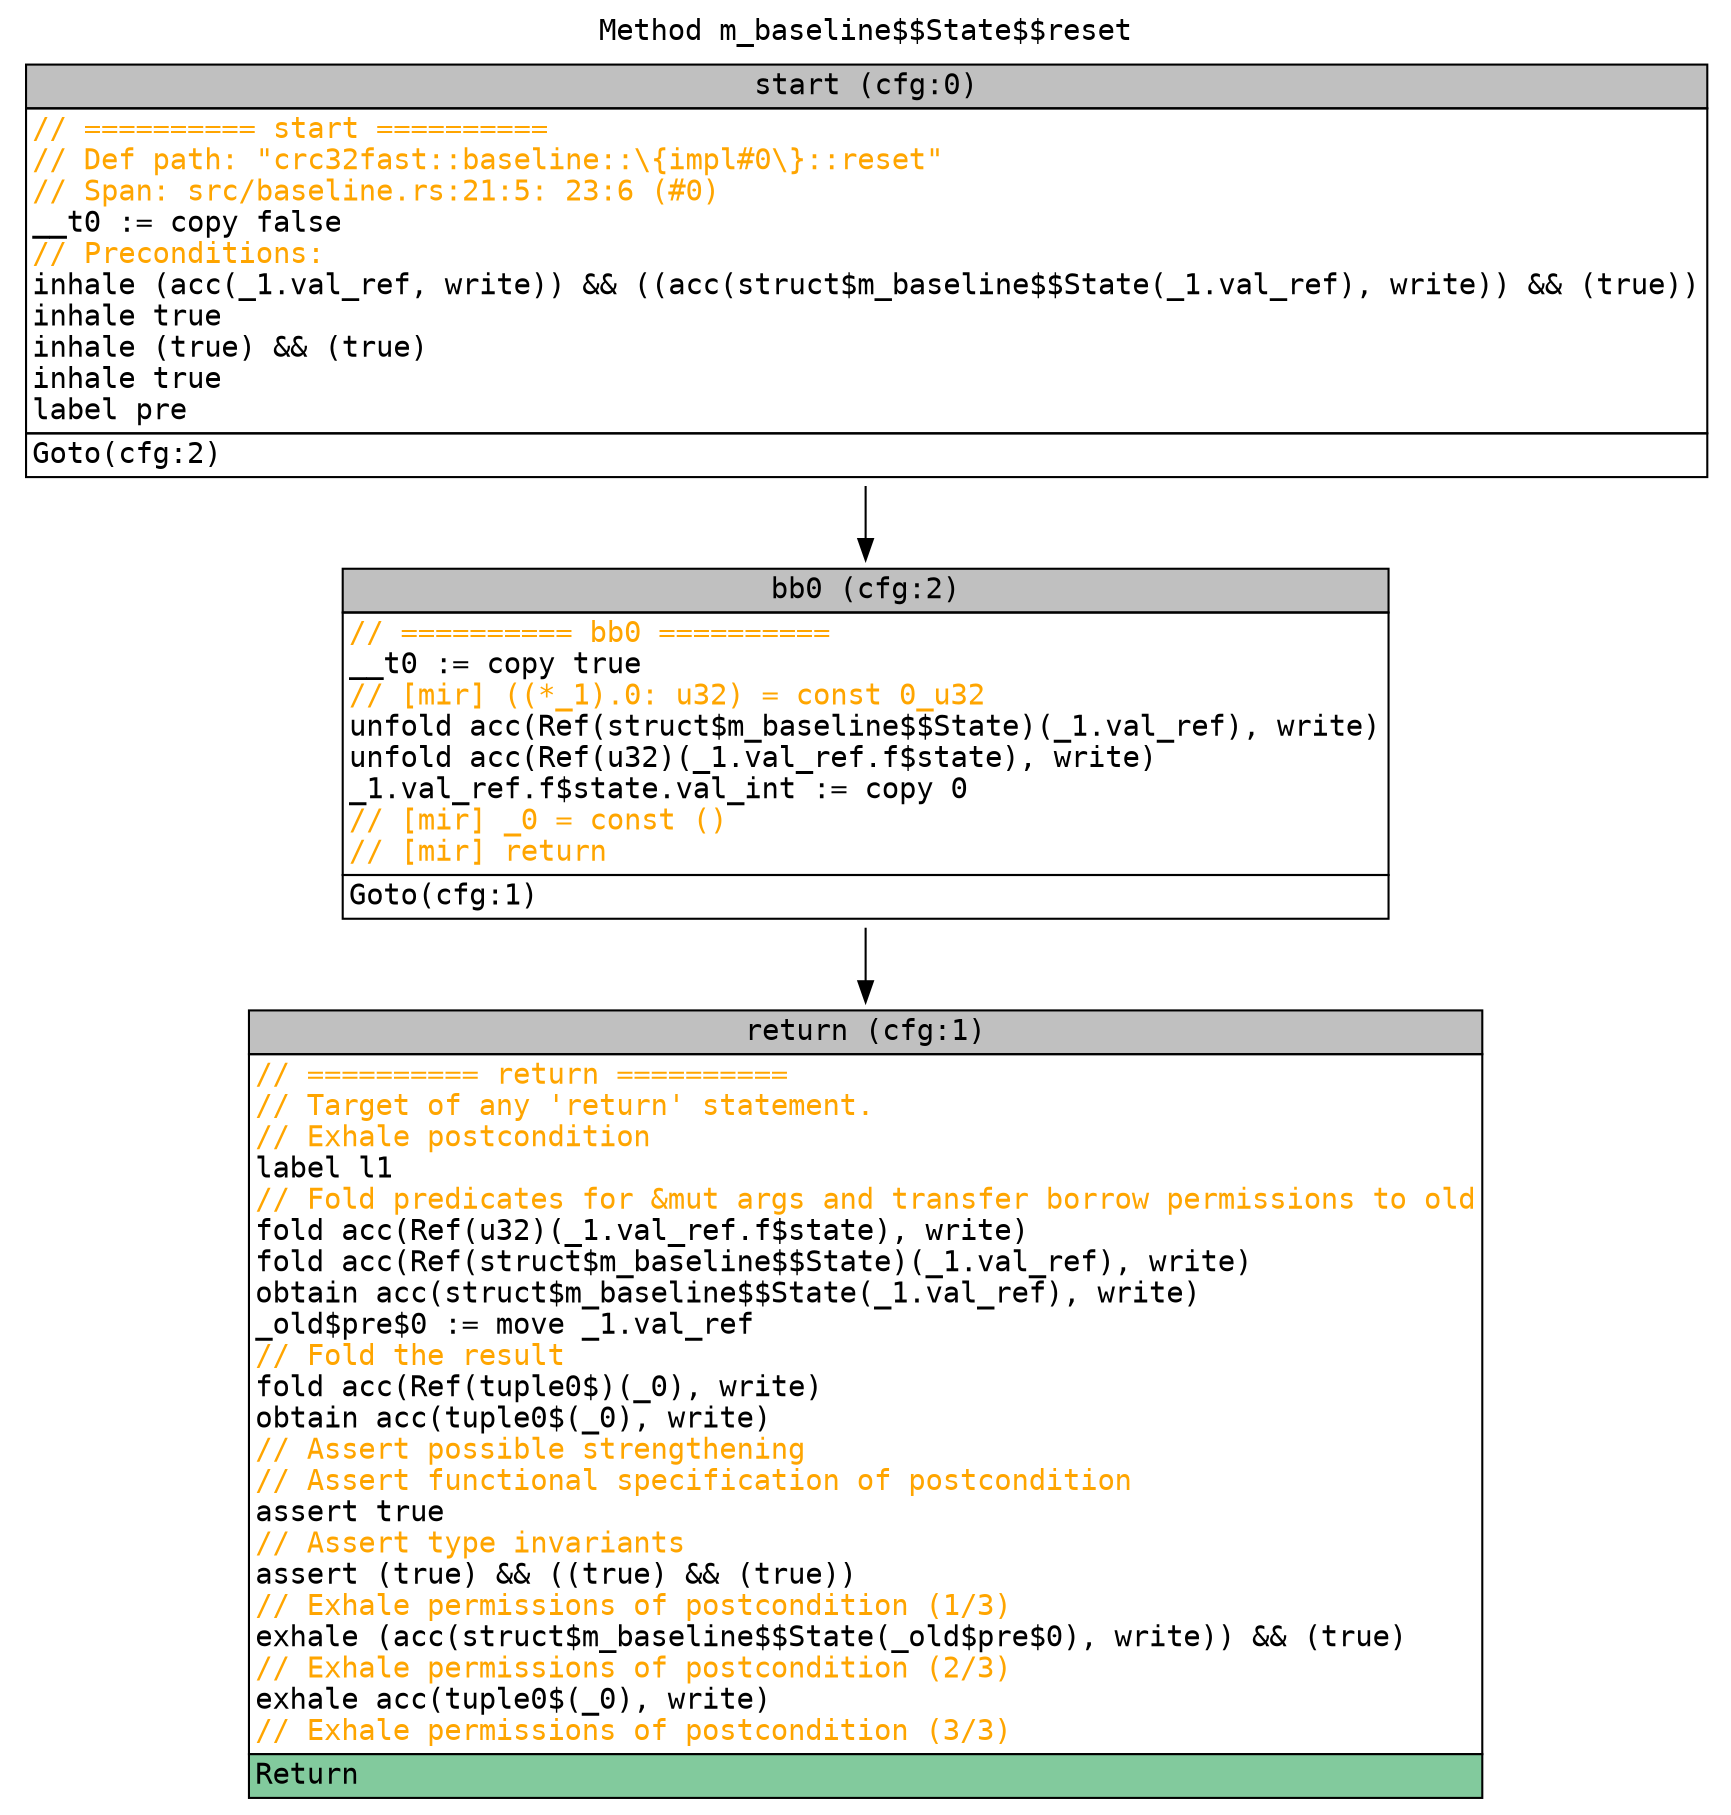 digraph CFG {
graph [fontname=monospace];
node [fontname=monospace];
edge [fontname=monospace];
labelloc="t";
label="Method m_baseline$$State$$reset";
"block_start" [shape=none,label=<<table border="0" cellborder="1" cellspacing="0"><tr><td bgcolor="gray" align="center">start (cfg:0)</td></tr><tr><td align="left" balign="left"><font color="orange">// ========== start ==========</font><br/><font color="orange">// Def path: "crc32fast::baseline::\{impl#0\}::reset"</font><br/><font color="orange">// Span: src/baseline.rs:21:5: 23:6 (#0)</font><br/>__t0 := copy false<br/><font color="orange">// Preconditions:</font><br/>inhale (acc(_1.val_ref, write)) &amp;&amp; ((acc(struct$m_baseline$$State(_1.val_ref), write)) &amp;&amp; (true))<br/>inhale true<br/>inhale (true) &amp;&amp; (true)<br/>inhale true<br/>label pre</td></tr><tr><td align="left">Goto(cfg:2)<br/></td></tr></table>>];
"block_return" [shape=none,label=<<table border="0" cellborder="1" cellspacing="0"><tr><td bgcolor="gray" align="center">return (cfg:1)</td></tr><tr><td align="left" balign="left"><font color="orange">// ========== return ==========</font><br/><font color="orange">// Target of any 'return' statement.</font><br/><font color="orange">// Exhale postcondition</font><br/>label l1<br/><font color="orange">// Fold predicates for &amp;mut args and transfer borrow permissions to old</font><br/>fold acc(Ref(u32)(_1.val_ref.f$state), write)<br/>fold acc(Ref(struct$m_baseline$$State)(_1.val_ref), write)<br/>obtain acc(struct$m_baseline$$State(_1.val_ref), write)<br/>_old$pre$0 := move _1.val_ref<br/><font color="orange">// Fold the result</font><br/>fold acc(Ref(tuple0$)(_0), write)<br/>obtain acc(tuple0$(_0), write)<br/><font color="orange">// Assert possible strengthening</font><br/><font color="orange">// Assert functional specification of postcondition</font><br/>assert true<br/><font color="orange">// Assert type invariants</font><br/>assert (true) &amp;&amp; ((true) &amp;&amp; (true))<br/><font color="orange">// Exhale permissions of postcondition (1/3)</font><br/>exhale (acc(struct$m_baseline$$State(_old$pre$0), write)) &amp;&amp; (true)<br/><font color="orange">// Exhale permissions of postcondition (2/3)</font><br/>exhale acc(tuple0$(_0), write)<br/><font color="orange">// Exhale permissions of postcondition (3/3)</font></td></tr><tr><td align="left" bgcolor="#82CA9D">Return<br/></td></tr></table>>];
"block_bb0" [shape=none,label=<<table border="0" cellborder="1" cellspacing="0"><tr><td bgcolor="gray" align="center">bb0 (cfg:2)</td></tr><tr><td align="left" balign="left"><font color="orange">// ========== bb0 ==========</font><br/>__t0 := copy true<br/><font color="orange">// [mir] ((*_1).0: u32) = const 0_u32</font><br/>unfold acc(Ref(struct$m_baseline$$State)(_1.val_ref), write)<br/>unfold acc(Ref(u32)(_1.val_ref.f$state), write)<br/>_1.val_ref.f$state.val_int := copy 0<br/><font color="orange">// [mir] _0 = const ()</font><br/><font color="orange">// [mir] return</font></td></tr><tr><td align="left">Goto(cfg:1)<br/></td></tr></table>>];
"block_start" -> "block_bb0";
"block_bb0" -> "block_return";
}
